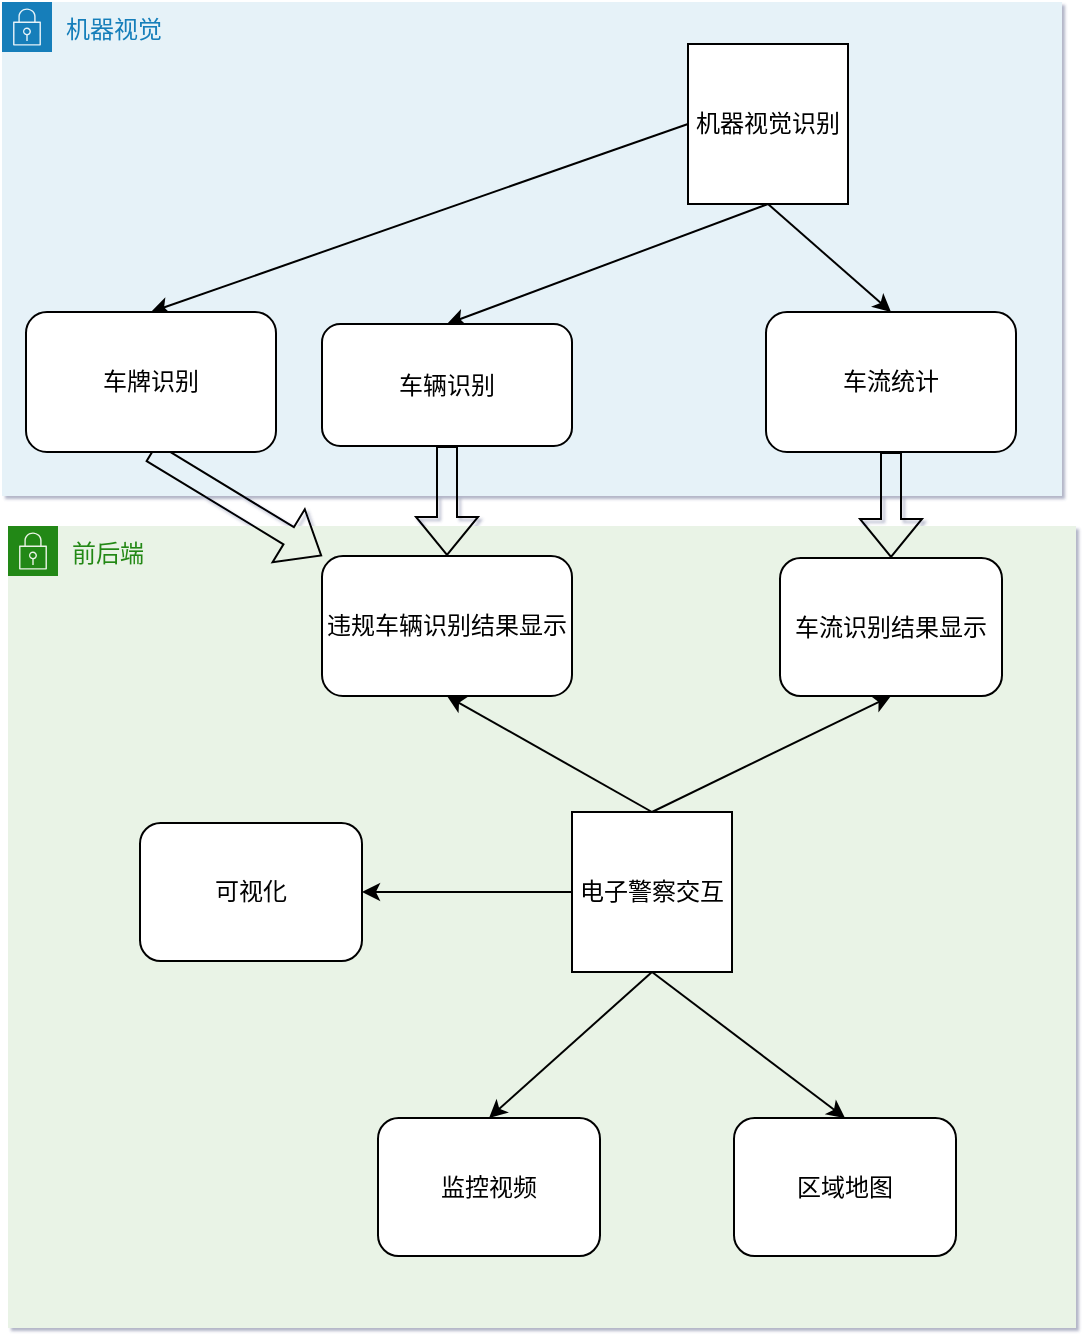 <mxfile version="17.4.4" type="github">
  <diagram id="IAWx1fr4JjzV1SWlqMux" name="Page-1">
    <mxGraphModel dx="782" dy="435" grid="0" gridSize="10" guides="1" tooltips="1" connect="1" arrows="1" fold="1" page="1" pageScale="1" pageWidth="827" pageHeight="1169" math="0" shadow="1">
      <root>
        <mxCell id="0" />
        <mxCell id="1" parent="0" />
        <mxCell id="i2ECR_JIdhlLSkZ2RlQ1-17" value="前后端" style="points=[[0,0],[0.25,0],[0.5,0],[0.75,0],[1,0],[1,0.25],[1,0.5],[1,0.75],[1,1],[0.75,1],[0.5,1],[0.25,1],[0,1],[0,0.75],[0,0.5],[0,0.25]];outlineConnect=0;gradientColor=none;html=1;whiteSpace=wrap;fontSize=12;fontStyle=0;container=1;pointerEvents=0;collapsible=0;recursiveResize=0;shape=mxgraph.aws4.group;grIcon=mxgraph.aws4.group_security_group;grStroke=0;strokeColor=#248814;fillColor=#E9F3E6;verticalAlign=top;align=left;spacingLeft=30;fontColor=#248814;dashed=0;" vertex="1" parent="1">
          <mxGeometry x="54" y="648" width="534" height="401" as="geometry" />
        </mxCell>
        <mxCell id="i2ECR_JIdhlLSkZ2RlQ1-16" value="机器视觉" style="points=[[0,0],[0.25,0],[0.5,0],[0.75,0],[1,0],[1,0.25],[1,0.5],[1,0.75],[1,1],[0.75,1],[0.5,1],[0.25,1],[0,1],[0,0.75],[0,0.5],[0,0.25]];outlineConnect=0;gradientColor=none;html=1;whiteSpace=wrap;fontSize=12;fontStyle=0;container=1;pointerEvents=0;collapsible=0;recursiveResize=0;shape=mxgraph.aws4.group;grIcon=mxgraph.aws4.group_security_group;grStroke=0;strokeColor=#147EBA;fillColor=#E6F2F8;verticalAlign=top;align=left;spacingLeft=30;fontColor=#147EBA;dashed=0;" vertex="1" parent="1">
          <mxGeometry x="51" y="386" width="530" height="247" as="geometry" />
        </mxCell>
        <mxCell id="cPAABiITFuj7D-q78s9q-7" style="rounded=0;orthogonalLoop=1;jettySize=auto;html=1;exitX=0.5;exitY=0;exitDx=0;exitDy=0;entryX=0.5;entryY=1;entryDx=0;entryDy=0;elbow=vertical;" parent="1" source="cPAABiITFuj7D-q78s9q-1" target="cPAABiITFuj7D-q78s9q-2" edge="1">
          <mxGeometry relative="1" as="geometry" />
        </mxCell>
        <mxCell id="cPAABiITFuj7D-q78s9q-8" style="edgeStyle=none;rounded=0;orthogonalLoop=1;jettySize=auto;html=1;exitX=0.5;exitY=0;exitDx=0;exitDy=0;entryX=0.5;entryY=1;entryDx=0;entryDy=0;elbow=vertical;" parent="1" source="cPAABiITFuj7D-q78s9q-1" target="cPAABiITFuj7D-q78s9q-3" edge="1">
          <mxGeometry relative="1" as="geometry" />
        </mxCell>
        <mxCell id="cPAABiITFuj7D-q78s9q-9" style="edgeStyle=none;rounded=0;orthogonalLoop=1;jettySize=auto;html=1;exitX=0.5;exitY=1;exitDx=0;exitDy=0;entryX=0.5;entryY=0;entryDx=0;entryDy=0;elbow=vertical;" parent="1" source="cPAABiITFuj7D-q78s9q-1" target="cPAABiITFuj7D-q78s9q-6" edge="1">
          <mxGeometry relative="1" as="geometry" />
        </mxCell>
        <mxCell id="cPAABiITFuj7D-q78s9q-10" style="edgeStyle=none;rounded=0;orthogonalLoop=1;jettySize=auto;html=1;exitX=0.5;exitY=1;exitDx=0;exitDy=0;entryX=0.5;entryY=0;entryDx=0;entryDy=0;elbow=vertical;" parent="1" source="cPAABiITFuj7D-q78s9q-1" target="cPAABiITFuj7D-q78s9q-5" edge="1">
          <mxGeometry relative="1" as="geometry" />
        </mxCell>
        <mxCell id="cPAABiITFuj7D-q78s9q-11" style="edgeStyle=none;rounded=0;orthogonalLoop=1;jettySize=auto;html=1;exitX=0;exitY=0.5;exitDx=0;exitDy=0;entryX=1;entryY=0.5;entryDx=0;entryDy=0;elbow=vertical;" parent="1" source="cPAABiITFuj7D-q78s9q-1" target="cPAABiITFuj7D-q78s9q-4" edge="1">
          <mxGeometry relative="1" as="geometry" />
        </mxCell>
        <mxCell id="cPAABiITFuj7D-q78s9q-1" value="&lt;span&gt;电子警察交互&lt;/span&gt;" style="whiteSpace=wrap;html=1;aspect=fixed;" parent="1" vertex="1">
          <mxGeometry x="336" y="791" width="80" height="80" as="geometry" />
        </mxCell>
        <mxCell id="cPAABiITFuj7D-q78s9q-2" value="违规车辆识别结果显示" style="rounded=1;whiteSpace=wrap;html=1;" parent="1" vertex="1">
          <mxGeometry x="211" y="663" width="125" height="70" as="geometry" />
        </mxCell>
        <mxCell id="cPAABiITFuj7D-q78s9q-3" value="车流识别结果显示" style="rounded=1;whiteSpace=wrap;html=1;" parent="1" vertex="1">
          <mxGeometry x="440" y="664" width="111" height="69" as="geometry" />
        </mxCell>
        <mxCell id="cPAABiITFuj7D-q78s9q-4" value="可视化" style="rounded=1;whiteSpace=wrap;html=1;" parent="1" vertex="1">
          <mxGeometry x="120" y="796.5" width="111" height="69" as="geometry" />
        </mxCell>
        <mxCell id="cPAABiITFuj7D-q78s9q-5" value="监控视频" style="rounded=1;whiteSpace=wrap;html=1;" parent="1" vertex="1">
          <mxGeometry x="239" y="944" width="111" height="69" as="geometry" />
        </mxCell>
        <mxCell id="cPAABiITFuj7D-q78s9q-6" value="区域地图" style="rounded=1;whiteSpace=wrap;html=1;" parent="1" vertex="1">
          <mxGeometry x="417" y="944" width="111" height="69" as="geometry" />
        </mxCell>
        <mxCell id="i2ECR_JIdhlLSkZ2RlQ1-8" style="edgeStyle=none;rounded=0;orthogonalLoop=1;jettySize=auto;html=1;exitX=0;exitY=0.5;exitDx=0;exitDy=0;entryX=0.5;entryY=0;entryDx=0;entryDy=0;" edge="1" parent="1" source="cPAABiITFuj7D-q78s9q-12" target="i2ECR_JIdhlLSkZ2RlQ1-2">
          <mxGeometry relative="1" as="geometry" />
        </mxCell>
        <mxCell id="i2ECR_JIdhlLSkZ2RlQ1-9" style="edgeStyle=none;rounded=0;orthogonalLoop=1;jettySize=auto;html=1;exitX=0.5;exitY=1;exitDx=0;exitDy=0;entryX=0.5;entryY=0;entryDx=0;entryDy=0;" edge="1" parent="1" source="cPAABiITFuj7D-q78s9q-12" target="i2ECR_JIdhlLSkZ2RlQ1-3">
          <mxGeometry relative="1" as="geometry" />
        </mxCell>
        <mxCell id="i2ECR_JIdhlLSkZ2RlQ1-10" style="edgeStyle=none;rounded=0;orthogonalLoop=1;jettySize=auto;html=1;exitX=0.5;exitY=1;exitDx=0;exitDy=0;entryX=0.5;entryY=0;entryDx=0;entryDy=0;" edge="1" parent="1" source="cPAABiITFuj7D-q78s9q-12" target="i2ECR_JIdhlLSkZ2RlQ1-1">
          <mxGeometry relative="1" as="geometry" />
        </mxCell>
        <mxCell id="cPAABiITFuj7D-q78s9q-12" value="机器视觉识别" style="whiteSpace=wrap;html=1;aspect=fixed;" parent="1" vertex="1">
          <mxGeometry x="394" y="407" width="80" height="80" as="geometry" />
        </mxCell>
        <mxCell id="i2ECR_JIdhlLSkZ2RlQ1-11" style="edgeStyle=none;rounded=0;orthogonalLoop=1;jettySize=auto;html=1;exitX=0.5;exitY=1;exitDx=0;exitDy=0;entryX=0.5;entryY=0;entryDx=0;entryDy=0;shape=flexArrow;" edge="1" parent="1" source="i2ECR_JIdhlLSkZ2RlQ1-1" target="cPAABiITFuj7D-q78s9q-2">
          <mxGeometry relative="1" as="geometry" />
        </mxCell>
        <mxCell id="i2ECR_JIdhlLSkZ2RlQ1-1" value="车辆识别" style="rounded=1;whiteSpace=wrap;html=1;" vertex="1" parent="1">
          <mxGeometry x="211" y="547" width="125" height="61" as="geometry" />
        </mxCell>
        <mxCell id="i2ECR_JIdhlLSkZ2RlQ1-14" style="edgeStyle=none;shape=flexArrow;rounded=0;orthogonalLoop=1;jettySize=auto;html=1;exitX=0.5;exitY=1;exitDx=0;exitDy=0;entryX=0;entryY=0;entryDx=0;entryDy=0;" edge="1" parent="1" source="i2ECR_JIdhlLSkZ2RlQ1-2" target="cPAABiITFuj7D-q78s9q-2">
          <mxGeometry relative="1" as="geometry" />
        </mxCell>
        <mxCell id="i2ECR_JIdhlLSkZ2RlQ1-2" value="车牌识别" style="rounded=1;whiteSpace=wrap;html=1;" vertex="1" parent="1">
          <mxGeometry x="63" y="541" width="125" height="70" as="geometry" />
        </mxCell>
        <mxCell id="i2ECR_JIdhlLSkZ2RlQ1-12" style="edgeStyle=none;shape=flexArrow;rounded=0;orthogonalLoop=1;jettySize=auto;html=1;exitX=0.5;exitY=1;exitDx=0;exitDy=0;entryX=0.5;entryY=0;entryDx=0;entryDy=0;" edge="1" parent="1" source="i2ECR_JIdhlLSkZ2RlQ1-3" target="cPAABiITFuj7D-q78s9q-3">
          <mxGeometry relative="1" as="geometry" />
        </mxCell>
        <mxCell id="i2ECR_JIdhlLSkZ2RlQ1-3" value="车流统计" style="rounded=1;whiteSpace=wrap;html=1;" vertex="1" parent="1">
          <mxGeometry x="433" y="541" width="125" height="70" as="geometry" />
        </mxCell>
      </root>
    </mxGraphModel>
  </diagram>
</mxfile>
